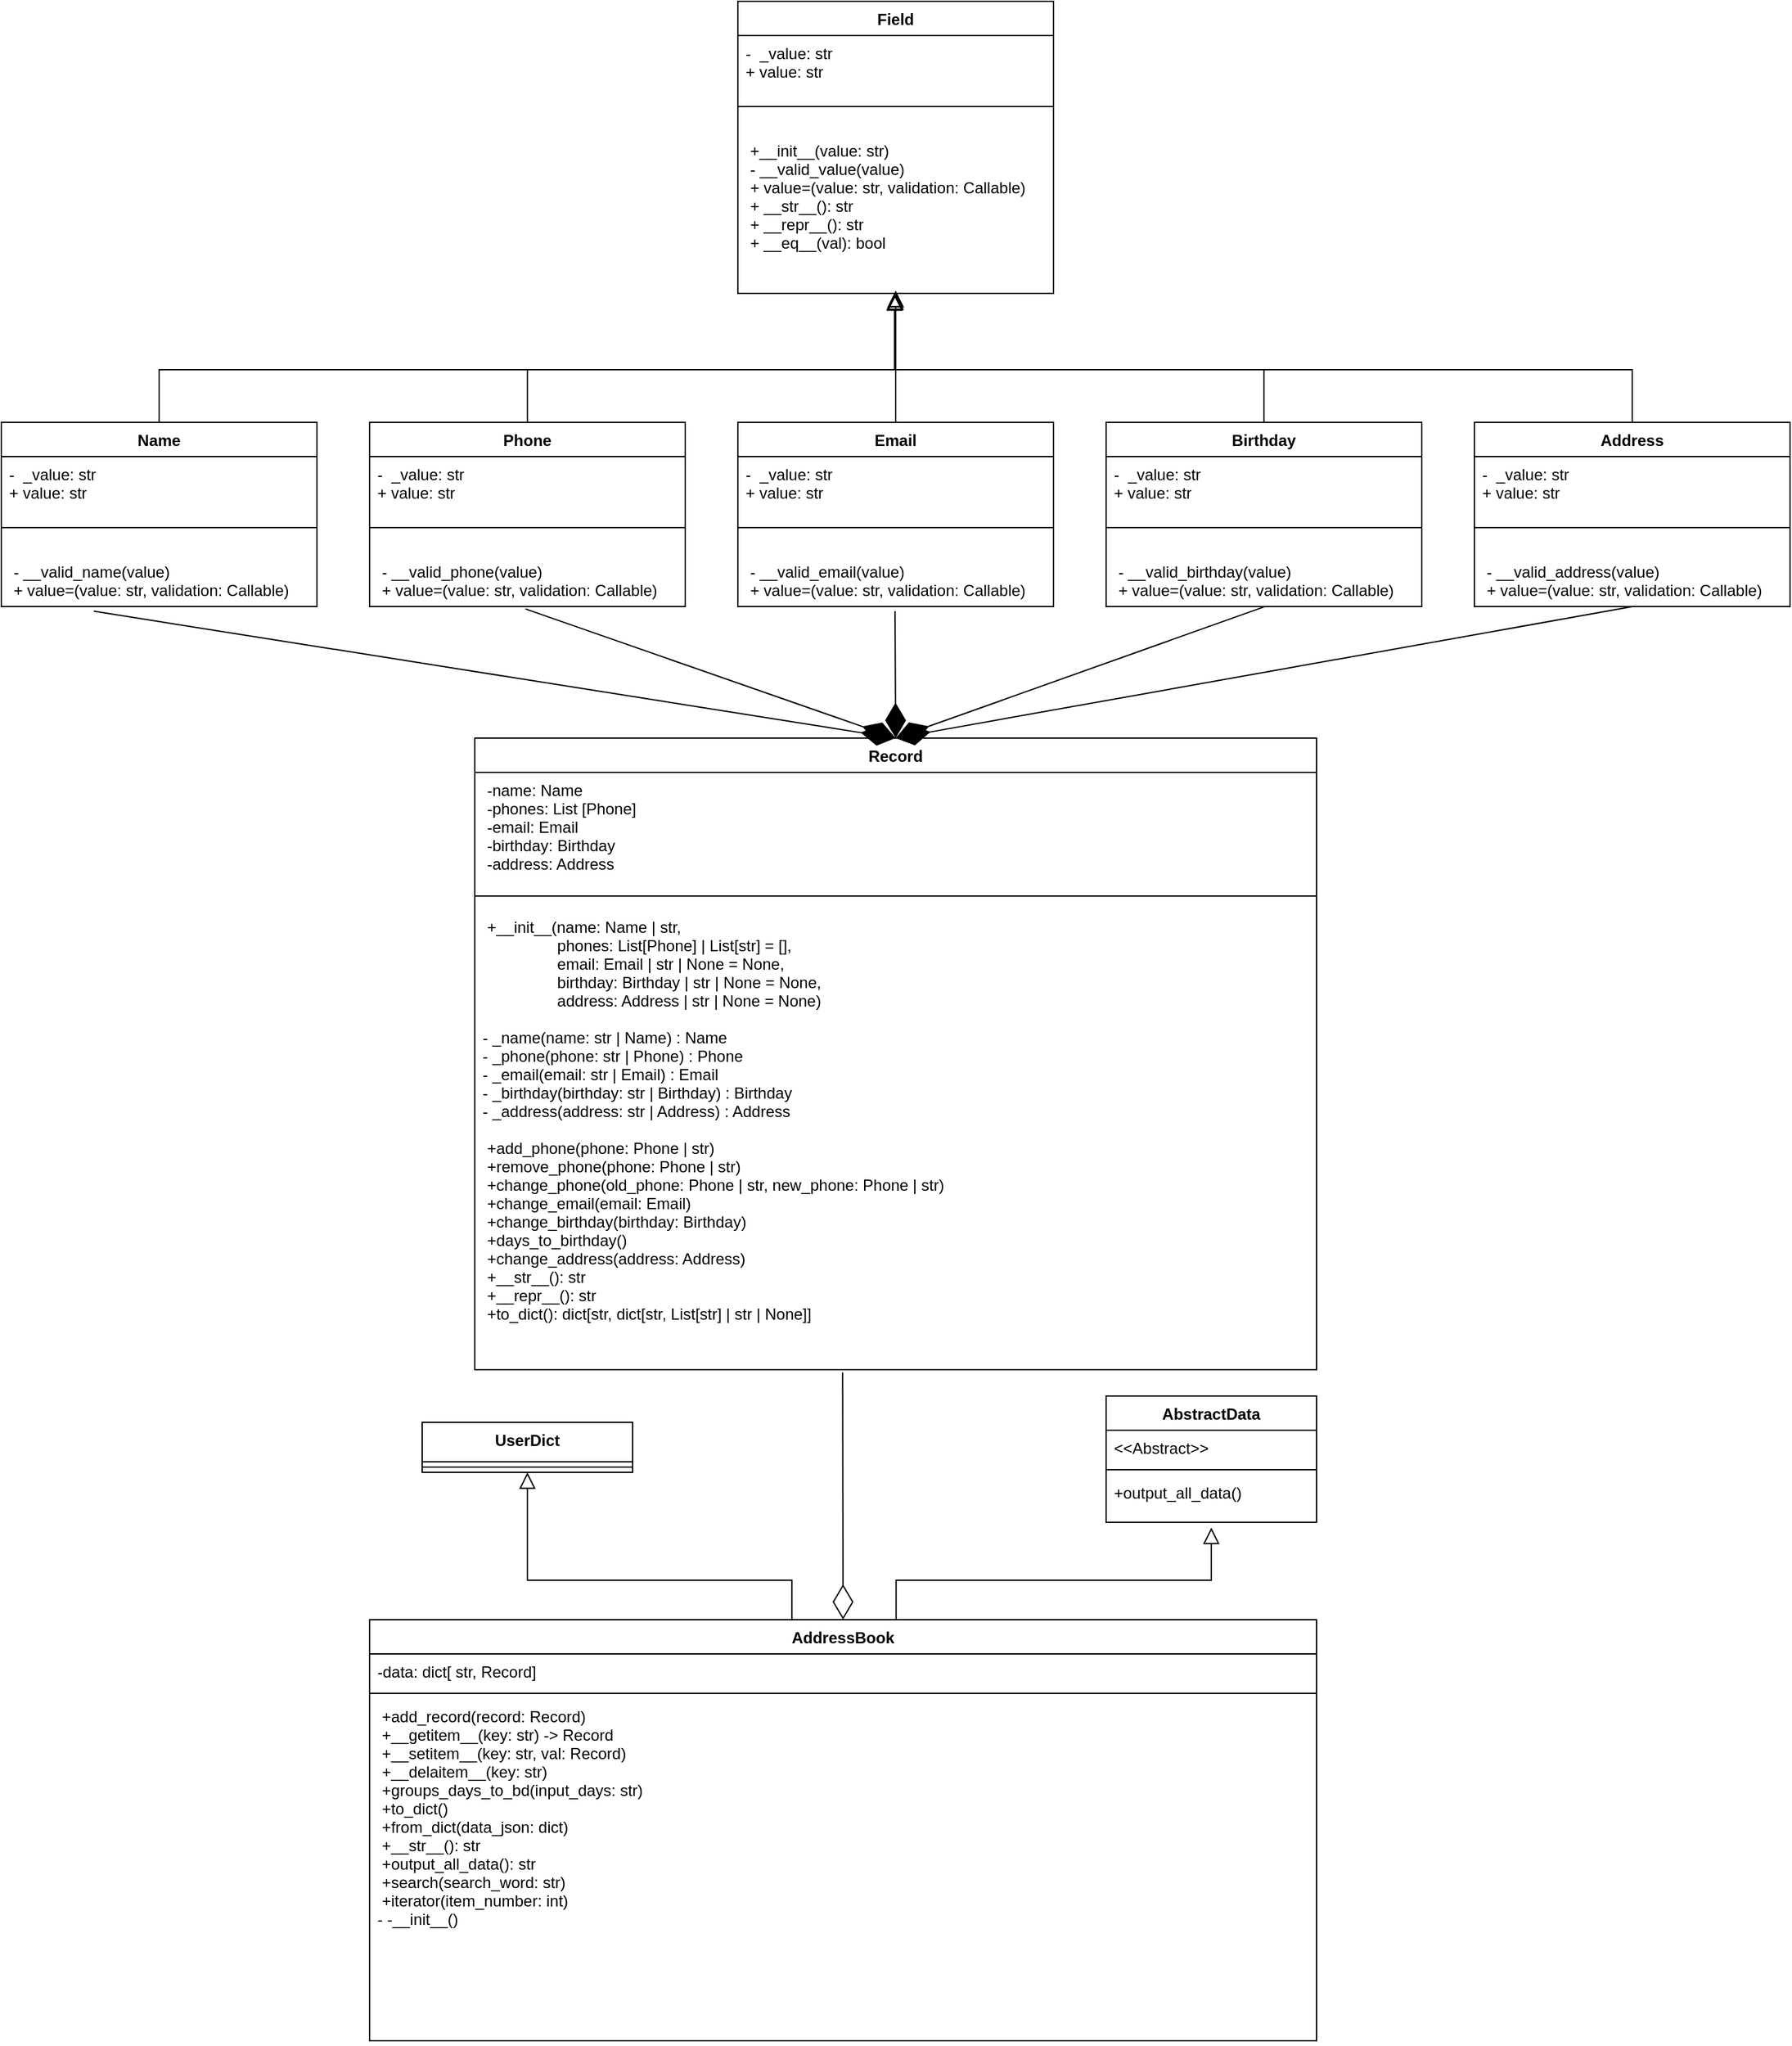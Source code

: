 <mxfile>
    <diagram id="lAe72jgyFoLgmHt6FKts" name="contacts_OOP">
        <mxGraphModel dx="5234" dy="1816" grid="1" gridSize="10" guides="1" tooltips="1" connect="1" arrows="1" fold="1" page="1" pageScale="1" pageWidth="850" pageHeight="1100" math="0" shadow="0">
            <root>
                <mxCell id="0"/>
                <mxCell id="1" parent="0"/>
                <mxCell id="5" value="Field" style="swimlane;fontStyle=1;align=center;verticalAlign=top;childLayout=stackLayout;horizontal=1;startSize=26;horizontalStack=0;resizeParent=1;resizeParentMax=0;resizeLast=0;collapsible=1;marginBottom=0;movable=1;resizable=1;rotatable=1;deletable=1;editable=1;connectable=1;" parent="1" vertex="1">
                    <mxGeometry x="320" y="40" width="240" height="222" as="geometry"/>
                </mxCell>
                <mxCell id="6" value="-  _value: str&#10;+ value: str  " style="text;strokeColor=none;fillColor=none;align=left;verticalAlign=top;spacingLeft=4;spacingRight=4;overflow=hidden;rotatable=0;points=[[0,0.5],[1,0.5]];portConstraint=eastwest;" parent="5" vertex="1">
                    <mxGeometry y="26" width="240" height="34" as="geometry"/>
                </mxCell>
                <mxCell id="7" value="" style="line;strokeWidth=1;fillColor=none;align=left;verticalAlign=middle;spacingTop=-1;spacingLeft=3;spacingRight=3;rotatable=0;labelPosition=right;points=[];portConstraint=eastwest;strokeColor=inherit;" parent="5" vertex="1">
                    <mxGeometry y="60" width="240" height="40" as="geometry"/>
                </mxCell>
                <mxCell id="8" value=" +__init__(value: str) &#10; - __valid_value(value) &#10; + value=(value: str, validation: Callable) &#10; + __str__(): str &#10; + __repr__(): str &#10; + __eq__(val): bool" style="text;strokeColor=none;fillColor=none;align=left;verticalAlign=top;spacingLeft=4;spacingRight=4;overflow=hidden;rotatable=0;points=[[0,0.5],[1,0.5]];portConstraint=eastwest;" parent="5" vertex="1">
                    <mxGeometry y="100" width="240" height="122" as="geometry"/>
                </mxCell>
                <mxCell id="20" value="Phone" style="swimlane;fontStyle=1;align=center;verticalAlign=top;childLayout=stackLayout;horizontal=1;startSize=26;horizontalStack=0;resizeParent=1;resizeParentMax=0;resizeLast=0;collapsible=1;marginBottom=0;movable=1;resizable=1;rotatable=1;deletable=1;editable=1;connectable=1;" parent="1" vertex="1">
                    <mxGeometry x="40" y="360" width="240" height="140" as="geometry"/>
                </mxCell>
                <mxCell id="21" value="-  _value: str&#10;+ value: str  " style="text;strokeColor=none;fillColor=none;align=left;verticalAlign=top;spacingLeft=4;spacingRight=4;overflow=hidden;rotatable=0;points=[[0,0.5],[1,0.5]];portConstraint=eastwest;" parent="20" vertex="1">
                    <mxGeometry y="26" width="240" height="34" as="geometry"/>
                </mxCell>
                <mxCell id="22" value="" style="line;strokeWidth=1;fillColor=none;align=left;verticalAlign=middle;spacingTop=-1;spacingLeft=3;spacingRight=3;rotatable=0;labelPosition=right;points=[];portConstraint=eastwest;strokeColor=inherit;" parent="20" vertex="1">
                    <mxGeometry y="60" width="240" height="40" as="geometry"/>
                </mxCell>
                <mxCell id="42" value=" - __valid_phone(value) &#10; + value=(value: str, validation: Callable) &#10; " style="text;strokeColor=none;fillColor=none;align=left;verticalAlign=top;spacingLeft=4;spacingRight=4;overflow=hidden;rotatable=0;points=[[0,0.5],[1,0.5]];portConstraint=eastwest;" parent="20" vertex="1">
                    <mxGeometry y="100" width="240" height="40" as="geometry"/>
                </mxCell>
                <mxCell id="24" value="" style="endArrow=block;endSize=10;endFill=0;shadow=0;strokeWidth=1;rounded=0;edgeStyle=elbowEdgeStyle;elbow=vertical;exitX=0.5;exitY=0;exitDx=0;exitDy=0;entryX=0.497;entryY=0.999;entryDx=0;entryDy=0;entryPerimeter=0;" parent="1" source="34" target="8" edge="1">
                    <mxGeometry width="160" relative="1" as="geometry">
                        <mxPoint x="340" y="382" as="sourcePoint"/>
                        <mxPoint x="370" y="290" as="targetPoint"/>
                        <Array as="points">
                            <mxPoint x="80" y="320"/>
                            <mxPoint x="370" y="325"/>
                        </Array>
                    </mxGeometry>
                </mxCell>
                <mxCell id="25" value="" style="endArrow=block;endSize=10;endFill=0;shadow=0;strokeWidth=1;rounded=0;edgeStyle=elbowEdgeStyle;elbow=vertical;exitX=0.5;exitY=0;exitDx=0;exitDy=0;" parent="1" source="38" edge="1">
                    <mxGeometry width="160" relative="1" as="geometry">
                        <mxPoint x="800" y="350" as="sourcePoint"/>
                        <mxPoint x="440" y="260" as="targetPoint"/>
                        <Array as="points">
                            <mxPoint x="720" y="320"/>
                            <mxPoint x="720" y="320"/>
                        </Array>
                    </mxGeometry>
                </mxCell>
                <mxCell id="26" value="Email" style="swimlane;fontStyle=1;align=center;verticalAlign=top;childLayout=stackLayout;horizontal=1;startSize=26;horizontalStack=0;resizeParent=1;resizeParentMax=0;resizeLast=0;collapsible=1;marginBottom=0;movable=1;resizable=1;rotatable=1;deletable=1;editable=1;connectable=1;" parent="1" vertex="1">
                    <mxGeometry x="320" y="360" width="240" height="140" as="geometry"/>
                </mxCell>
                <mxCell id="27" value="-  _value: str&#10;+ value: str  " style="text;strokeColor=none;fillColor=none;align=left;verticalAlign=top;spacingLeft=4;spacingRight=4;overflow=hidden;rotatable=0;points=[[0,0.5],[1,0.5]];portConstraint=eastwest;" parent="26" vertex="1">
                    <mxGeometry y="26" width="240" height="34" as="geometry"/>
                </mxCell>
                <mxCell id="28" value="" style="line;strokeWidth=1;fillColor=none;align=left;verticalAlign=middle;spacingTop=-1;spacingLeft=3;spacingRight=3;rotatable=0;labelPosition=right;points=[];portConstraint=eastwest;strokeColor=inherit;" parent="26" vertex="1">
                    <mxGeometry y="60" width="240" height="40" as="geometry"/>
                </mxCell>
                <mxCell id="43" value=" - __valid_email(value) &#10; + value=(value: str, validation: Callable) &#10; " style="text;strokeColor=none;fillColor=none;align=left;verticalAlign=top;spacingLeft=4;spacingRight=4;overflow=hidden;rotatable=0;points=[[0,0.5],[1,0.5]];portConstraint=eastwest;" parent="26" vertex="1">
                    <mxGeometry y="100" width="240" height="40" as="geometry"/>
                </mxCell>
                <mxCell id="30" value="Birthday" style="swimlane;fontStyle=1;align=center;verticalAlign=top;childLayout=stackLayout;horizontal=1;startSize=26;horizontalStack=0;resizeParent=1;resizeParentMax=0;resizeLast=0;collapsible=1;marginBottom=0;movable=1;resizable=1;rotatable=1;deletable=1;editable=1;connectable=1;" parent="1" vertex="1">
                    <mxGeometry x="600" y="360" width="240" height="140" as="geometry"/>
                </mxCell>
                <mxCell id="31" value="-  _value: str&#10;+ value: str  " style="text;strokeColor=none;fillColor=none;align=left;verticalAlign=top;spacingLeft=4;spacingRight=4;overflow=hidden;rotatable=0;points=[[0,0.5],[1,0.5]];portConstraint=eastwest;" parent="30" vertex="1">
                    <mxGeometry y="26" width="240" height="34" as="geometry"/>
                </mxCell>
                <mxCell id="32" value="" style="line;strokeWidth=1;fillColor=none;align=left;verticalAlign=middle;spacingTop=-1;spacingLeft=3;spacingRight=3;rotatable=0;labelPosition=right;points=[];portConstraint=eastwest;strokeColor=inherit;" parent="30" vertex="1">
                    <mxGeometry y="60" width="240" height="40" as="geometry"/>
                </mxCell>
                <mxCell id="44" value=" - __valid_birthday(value) &#10; + value=(value: str, validation: Callable) &#10; " style="text;strokeColor=none;fillColor=none;align=left;verticalAlign=top;spacingLeft=4;spacingRight=4;overflow=hidden;rotatable=0;points=[[0,0.5],[1,0.5]];portConstraint=eastwest;" parent="30" vertex="1">
                    <mxGeometry y="100" width="240" height="40" as="geometry"/>
                </mxCell>
                <mxCell id="34" value="Name" style="swimlane;fontStyle=1;align=center;verticalAlign=top;childLayout=stackLayout;horizontal=1;startSize=26;horizontalStack=0;resizeParent=1;resizeParentMax=0;resizeLast=0;collapsible=1;marginBottom=0;movable=1;resizable=1;rotatable=1;deletable=1;editable=1;connectable=1;" parent="1" vertex="1">
                    <mxGeometry x="-240" y="360" width="240" height="140" as="geometry">
                        <mxRectangle x="-240" y="360" width="70" height="30" as="alternateBounds"/>
                    </mxGeometry>
                </mxCell>
                <mxCell id="35" value="-  _value: str&#10;+ value: str  " style="text;strokeColor=none;fillColor=none;align=left;verticalAlign=top;spacingLeft=4;spacingRight=4;overflow=hidden;rotatable=0;points=[[0,0.5],[1,0.5]];portConstraint=eastwest;" parent="34" vertex="1">
                    <mxGeometry y="26" width="240" height="34" as="geometry"/>
                </mxCell>
                <mxCell id="36" value="" style="line;strokeWidth=1;fillColor=none;align=left;verticalAlign=middle;spacingTop=-1;spacingLeft=3;spacingRight=3;rotatable=0;labelPosition=right;points=[];portConstraint=eastwest;strokeColor=inherit;" parent="34" vertex="1">
                    <mxGeometry y="60" width="240" height="40" as="geometry"/>
                </mxCell>
                <mxCell id="37" value=" - __valid_name(value) &#10; + value=(value: str, validation: Callable) &#10; " style="text;strokeColor=none;fillColor=none;align=left;verticalAlign=top;spacingLeft=4;spacingRight=4;overflow=hidden;rotatable=0;points=[[0,0.5],[1,0.5]];portConstraint=eastwest;" parent="34" vertex="1">
                    <mxGeometry y="100" width="240" height="40" as="geometry"/>
                </mxCell>
                <mxCell id="38" value="Address" style="swimlane;fontStyle=1;align=center;verticalAlign=top;childLayout=stackLayout;horizontal=1;startSize=26;horizontalStack=0;resizeParent=1;resizeParentMax=0;resizeLast=0;collapsible=1;marginBottom=0;movable=1;resizable=1;rotatable=1;deletable=1;editable=1;connectable=1;" parent="1" vertex="1">
                    <mxGeometry x="880" y="360" width="240" height="140" as="geometry"/>
                </mxCell>
                <mxCell id="39" value="-  _value: str&#10;+ value: str  " style="text;strokeColor=none;fillColor=none;align=left;verticalAlign=top;spacingLeft=4;spacingRight=4;overflow=hidden;rotatable=0;points=[[0,0.5],[1,0.5]];portConstraint=eastwest;" parent="38" vertex="1">
                    <mxGeometry y="26" width="240" height="34" as="geometry"/>
                </mxCell>
                <mxCell id="40" value="" style="line;strokeWidth=1;fillColor=none;align=left;verticalAlign=middle;spacingTop=-1;spacingLeft=3;spacingRight=3;rotatable=0;labelPosition=right;points=[];portConstraint=eastwest;strokeColor=inherit;" parent="38" vertex="1">
                    <mxGeometry y="60" width="240" height="40" as="geometry"/>
                </mxCell>
                <mxCell id="45" value=" - __valid_address(value) &#10; + value=(value: str, validation: Callable) &#10; " style="text;strokeColor=none;fillColor=none;align=left;verticalAlign=top;spacingLeft=4;spacingRight=4;overflow=hidden;rotatable=0;points=[[0,0.5],[1,0.5]];portConstraint=eastwest;" parent="38" vertex="1">
                    <mxGeometry y="100" width="240" height="40" as="geometry"/>
                </mxCell>
                <mxCell id="46" value="" style="endArrow=block;endSize=10;endFill=0;shadow=0;strokeWidth=1;rounded=0;edgeStyle=elbowEdgeStyle;elbow=vertical;exitX=0.5;exitY=0;exitDx=0;exitDy=0;" parent="1" source="20" edge="1">
                    <mxGeometry width="160" relative="1" as="geometry">
                        <mxPoint x="-110" y="370" as="sourcePoint"/>
                        <mxPoint x="440" y="260" as="targetPoint"/>
                        <Array as="points">
                            <mxPoint x="370" y="320"/>
                            <mxPoint x="420" y="320"/>
                            <mxPoint x="270" y="320"/>
                        </Array>
                    </mxGeometry>
                </mxCell>
                <mxCell id="47" value="" style="endArrow=block;endSize=10;endFill=0;shadow=0;strokeWidth=1;rounded=0;edgeStyle=elbowEdgeStyle;elbow=vertical;exitX=0.5;exitY=0;exitDx=0;exitDy=0;" parent="1" source="26" target="8" edge="1">
                    <mxGeometry width="160" relative="1" as="geometry">
                        <mxPoint x="440" y="350" as="sourcePoint"/>
                        <mxPoint x="440" y="270" as="targetPoint"/>
                        <Array as="points">
                            <mxPoint x="440" y="290"/>
                            <mxPoint x="450" y="280"/>
                            <mxPoint x="440" y="290"/>
                            <mxPoint x="450" y="310"/>
                            <mxPoint x="380" y="330"/>
                            <mxPoint x="430" y="330"/>
                            <mxPoint x="280" y="330"/>
                        </Array>
                    </mxGeometry>
                </mxCell>
                <mxCell id="48" value="" style="endArrow=block;endSize=10;endFill=0;shadow=0;strokeWidth=1;rounded=0;edgeStyle=elbowEdgeStyle;elbow=vertical;entryX=0.497;entryY=1.005;entryDx=0;entryDy=0;entryPerimeter=0;exitX=0.5;exitY=0;exitDx=0;exitDy=0;" parent="1" source="30" target="8" edge="1">
                    <mxGeometry width="160" relative="1" as="geometry">
                        <mxPoint x="1010" y="370" as="sourcePoint"/>
                        <mxPoint x="529.2" y="273.464" as="targetPoint"/>
                        <Array as="points">
                            <mxPoint x="600" y="320"/>
                            <mxPoint x="730" y="330"/>
                        </Array>
                    </mxGeometry>
                </mxCell>
                <mxCell id="54" value="Record" style="swimlane;fontStyle=1;align=center;verticalAlign=top;childLayout=stackLayout;horizontal=1;startSize=26;horizontalStack=0;resizeParent=1;resizeParentMax=0;resizeLast=0;collapsible=1;marginBottom=0;" parent="1" vertex="1">
                    <mxGeometry x="120" y="600" width="640" height="480" as="geometry"/>
                </mxCell>
                <mxCell id="55" value=" -name: Name &#10; -phones: List [Phone] &#10; -email: Email &#10; -birthday: Birthday &#10; -address: Address " style="text;strokeColor=none;fillColor=none;align=left;verticalAlign=top;spacingLeft=4;spacingRight=4;overflow=hidden;rotatable=0;points=[[0,0.5],[1,0.5]];portConstraint=eastwest;" parent="54" vertex="1">
                    <mxGeometry y="26" width="640" height="84" as="geometry"/>
                </mxCell>
                <mxCell id="56" value="" style="line;strokeWidth=1;fillColor=none;align=left;verticalAlign=middle;spacingTop=-1;spacingLeft=3;spacingRight=3;rotatable=0;labelPosition=right;points=[];portConstraint=eastwest;strokeColor=inherit;" parent="54" vertex="1">
                    <mxGeometry y="110" width="640" height="20" as="geometry"/>
                </mxCell>
                <mxCell id="57" value=" +__init__(name: Name | str, &#10;                 phones: List[Phone] | List[str] = [], &#10;                 email: Email | str | None = None, &#10;                 birthday: Birthday | str | None = None, &#10;                 address: Address | str | None = None) &#10;&#10;- _name(name: str | Name) : Name &#10;- _phone(phone: str | Phone) : Phone &#10;- _email(email: str | Email) : Email &#10;- _birthday(birthday: str | Birthday) : Birthday &#10;- _address(address: str | Address) : Address &#10;&#10; +add_phone(phone: Phone | str) &#10; +remove_phone(phone: Phone | str) &#10; +change_phone(old_phone: Phone | str, new_phone: Phone | str) &#10; +change_email(email: Email) &#10; +change_birthday(birthday: Birthday) &#10; +days_to_birthday() &#10; +change_address(address: Address) &#10; +__str__(): str &#10; +__repr__(): str &#10; +to_dict(): dict[str, dict[str, List[str] | str | None]] &#10;" style="text;strokeColor=none;fillColor=none;align=left;verticalAlign=top;spacingLeft=4;spacingRight=4;overflow=hidden;rotatable=0;points=[[0,0.5],[1,0.5]];portConstraint=eastwest;" parent="54" vertex="1">
                    <mxGeometry y="130" width="640" height="350" as="geometry"/>
                </mxCell>
                <mxCell id="69" value="" style="endArrow=diamondThin;endFill=1;endSize=24;html=1;entryX=0.5;entryY=0;entryDx=0;entryDy=0;exitX=0.494;exitY=1.046;exitDx=0;exitDy=0;exitPerimeter=0;" parent="1" source="42" target="54" edge="1">
                    <mxGeometry width="160" relative="1" as="geometry">
                        <mxPoint x="260" y="530" as="sourcePoint"/>
                        <mxPoint x="420" y="530" as="targetPoint"/>
                    </mxGeometry>
                </mxCell>
                <mxCell id="70" value="" style="endArrow=diamondThin;endFill=1;endSize=24;html=1;exitX=0.293;exitY=1.088;exitDx=0;exitDy=0;exitPerimeter=0;" parent="1" source="37" edge="1">
                    <mxGeometry width="160" relative="1" as="geometry">
                        <mxPoint x="168.56" y="511.84" as="sourcePoint"/>
                        <mxPoint x="440" y="600" as="targetPoint"/>
                    </mxGeometry>
                </mxCell>
                <mxCell id="71" value="" style="endArrow=diamondThin;endFill=1;endSize=24;html=1;exitX=0.498;exitY=1.088;exitDx=0;exitDy=0;exitPerimeter=0;entryX=0.5;entryY=0;entryDx=0;entryDy=0;" parent="1" source="43" target="54" edge="1">
                    <mxGeometry width="160" relative="1" as="geometry">
                        <mxPoint x="168.56" y="511.84" as="sourcePoint"/>
                        <mxPoint x="430" y="600" as="targetPoint"/>
                    </mxGeometry>
                </mxCell>
                <mxCell id="72" value="" style="endArrow=diamondThin;endFill=1;endSize=24;html=1;entryX=0.5;entryY=0;entryDx=0;entryDy=0;exitX=0.501;exitY=1.004;exitDx=0;exitDy=0;exitPerimeter=0;" parent="1" source="44" target="54" edge="1">
                    <mxGeometry width="160" relative="1" as="geometry">
                        <mxPoint x="178.56" y="521.84" as="sourcePoint"/>
                        <mxPoint x="460" y="620" as="targetPoint"/>
                    </mxGeometry>
                </mxCell>
                <mxCell id="73" value="" style="endArrow=diamondThin;endFill=1;endSize=24;html=1;exitX=0.498;exitY=1.004;exitDx=0;exitDy=0;exitPerimeter=0;" parent="1" source="45" edge="1">
                    <mxGeometry width="160" relative="1" as="geometry">
                        <mxPoint x="188.56" y="531.84" as="sourcePoint"/>
                        <mxPoint x="440" y="600" as="targetPoint"/>
                    </mxGeometry>
                </mxCell>
                <mxCell id="74" value="AddressBook" style="swimlane;fontStyle=1;align=center;verticalAlign=top;childLayout=stackLayout;horizontal=1;startSize=26;horizontalStack=0;resizeParent=1;resizeParentMax=0;resizeLast=0;collapsible=1;marginBottom=0;" parent="1" vertex="1">
                    <mxGeometry x="40" y="1270" width="720" height="320" as="geometry"/>
                </mxCell>
                <mxCell id="75" value=" -data: dict[ str, Record]" style="text;strokeColor=none;fillColor=none;align=left;verticalAlign=top;spacingLeft=4;spacingRight=4;overflow=hidden;rotatable=0;points=[[0,0.5],[1,0.5]];portConstraint=eastwest;" parent="74" vertex="1">
                    <mxGeometry y="26" width="720" height="26" as="geometry"/>
                </mxCell>
                <mxCell id="76" value="" style="line;strokeWidth=1;fillColor=none;align=left;verticalAlign=middle;spacingTop=-1;spacingLeft=3;spacingRight=3;rotatable=0;labelPosition=right;points=[];portConstraint=eastwest;strokeColor=inherit;" parent="74" vertex="1">
                    <mxGeometry y="52" width="720" height="8" as="geometry"/>
                </mxCell>
                <mxCell id="77" value=" +add_record(record: Record) &#10; +__getitem__(key: str) -&gt; Record &#10; +__setitem__(key: str, val: Record) &#10; +__delaitem__(key: str) &#10; +groups_days_to_bd(input_days: str) &#10; +to_dict() &#10; +from_dict(data_json: dict) &#10; +__str__(): str &#10; +output_all_data(): str &#10; +search(search_word: str) &#10; +iterator(item_number: int) &#10;- -__init__() " style="text;strokeColor=none;fillColor=none;align=left;verticalAlign=top;spacingLeft=4;spacingRight=4;overflow=hidden;rotatable=0;points=[[0,0.5],[1,0.5]];portConstraint=eastwest;" parent="74" vertex="1">
                    <mxGeometry y="60" width="720" height="260" as="geometry"/>
                </mxCell>
                <mxCell id="82" value="UserDict" style="swimlane;fontStyle=1;align=center;verticalAlign=top;childLayout=stackLayout;horizontal=1;startSize=30;horizontalStack=0;resizeParent=1;resizeParentMax=0;resizeLast=0;collapsible=1;marginBottom=0;" parent="1" vertex="1">
                    <mxGeometry x="80" y="1120" width="160" height="38" as="geometry"/>
                </mxCell>
                <mxCell id="84" value="" style="line;strokeWidth=1;fillColor=none;align=left;verticalAlign=middle;spacingTop=-1;spacingLeft=3;spacingRight=3;rotatable=0;labelPosition=right;points=[];portConstraint=eastwest;strokeColor=inherit;" parent="82" vertex="1">
                    <mxGeometry y="30" width="160" height="8" as="geometry"/>
                </mxCell>
                <mxCell id="86" value="AbstractData" style="swimlane;fontStyle=1;align=center;verticalAlign=top;childLayout=stackLayout;horizontal=1;startSize=26;horizontalStack=0;resizeParent=1;resizeParentMax=0;resizeLast=0;collapsible=1;marginBottom=0;" parent="1" vertex="1">
                    <mxGeometry x="600" y="1100" width="160" height="96" as="geometry"/>
                </mxCell>
                <mxCell id="87" value="&lt;&lt;Abstract&gt;&gt; " style="text;strokeColor=none;fillColor=none;align=left;verticalAlign=top;spacingLeft=4;spacingRight=4;overflow=hidden;rotatable=0;points=[[0,0.5],[1,0.5]];portConstraint=eastwest;" parent="86" vertex="1">
                    <mxGeometry y="26" width="160" height="26" as="geometry"/>
                </mxCell>
                <mxCell id="88" value="" style="line;strokeWidth=1;fillColor=none;align=left;verticalAlign=middle;spacingTop=-1;spacingLeft=3;spacingRight=3;rotatable=0;labelPosition=right;points=[];portConstraint=eastwest;strokeColor=inherit;" parent="86" vertex="1">
                    <mxGeometry y="52" width="160" height="8" as="geometry"/>
                </mxCell>
                <mxCell id="89" value="+output_all_data()" style="text;strokeColor=none;fillColor=none;align=left;verticalAlign=top;spacingLeft=4;spacingRight=4;overflow=hidden;rotatable=0;points=[[0,0.5],[1,0.5]];portConstraint=eastwest;" parent="86" vertex="1">
                    <mxGeometry y="60" width="160" height="36" as="geometry"/>
                </mxCell>
                <mxCell id="91" value="" style="endArrow=block;endSize=10;endFill=0;shadow=0;strokeWidth=1;rounded=0;edgeStyle=elbowEdgeStyle;elbow=vertical;entryX=0.497;entryY=1.005;entryDx=0;entryDy=0;entryPerimeter=0;exitX=0.446;exitY=0.002;exitDx=0;exitDy=0;exitPerimeter=0;" edge="1" parent="1" source="74">
                    <mxGeometry width="160" relative="1" as="geometry">
                        <mxPoint x="440.72" y="1255.39" as="sourcePoint"/>
                        <mxPoint x="160" y="1158" as="targetPoint"/>
                        <Array as="points">
                            <mxPoint x="260" y="1240"/>
                            <mxPoint x="370" y="1210"/>
                            <mxPoint x="370" y="1200"/>
                            <mxPoint x="330" y="1200"/>
                            <mxPoint x="280" y="1200"/>
                            <mxPoint x="450.72" y="1225.39"/>
                        </Array>
                    </mxGeometry>
                </mxCell>
                <mxCell id="92" value="" style="endArrow=block;endSize=10;endFill=0;shadow=0;strokeWidth=1;rounded=0;edgeStyle=elbowEdgeStyle;elbow=vertical;exitX=0.556;exitY=0;exitDx=0;exitDy=0;exitPerimeter=0;entryX=0.5;entryY=1.111;entryDx=0;entryDy=0;entryPerimeter=0;" edge="1" parent="1" source="74" target="89">
                    <mxGeometry width="160" relative="1" as="geometry">
                        <mxPoint x="510" y="1202" as="sourcePoint"/>
                        <mxPoint x="680" y="1210" as="targetPoint"/>
                        <Array as="points">
                            <mxPoint x="680" y="1240"/>
                            <mxPoint x="530" y="1210"/>
                            <mxPoint x="560" y="1200"/>
                            <mxPoint x="370" y="1220"/>
                            <mxPoint x="480" y="1220"/>
                            <mxPoint x="460" y="1200"/>
                            <mxPoint x="490" y="1220"/>
                            <mxPoint x="320" y="1180"/>
                            <mxPoint x="400" y="1177"/>
                            <mxPoint x="560.72" y="1187.39"/>
                        </Array>
                    </mxGeometry>
                </mxCell>
                <mxCell id="93" value="" style="endArrow=diamondThin;endFill=0;endSize=24;html=1;exitX=0.437;exitY=1.006;exitDx=0;exitDy=0;exitPerimeter=0;entryX=0.5;entryY=0;entryDx=0;entryDy=0;" edge="1" parent="1" source="57" target="74">
                    <mxGeometry width="160" relative="1" as="geometry">
                        <mxPoint x="300" y="1138.66" as="sourcePoint"/>
                        <mxPoint x="400" y="1200" as="targetPoint"/>
                    </mxGeometry>
                </mxCell>
            </root>
        </mxGraphModel>
    </diagram>
    <diagram id="9TZqvl6xfoW0r4OJB3RO" name="note_oop">
        <mxGraphModel dx="913" dy="378" grid="1" gridSize="10" guides="1" tooltips="1" connect="1" arrows="1" fold="1" page="1" pageScale="1" pageWidth="850" pageHeight="1100" math="0" shadow="0">
            <root>
                <mxCell id="0"/>
                <mxCell id="1" parent="0"/>
                <mxCell id="vHY817iPW8gDvt_-Zdel-1" value="FieldNotes" style="swimlane;fontStyle=1;align=center;verticalAlign=top;childLayout=stackLayout;horizontal=1;startSize=26;horizontalStack=0;resizeParent=1;resizeParentMax=0;resizeLast=0;collapsible=1;marginBottom=0;movable=1;resizable=1;rotatable=1;deletable=1;editable=1;connectable=1;" vertex="1" parent="1">
                    <mxGeometry x="320" y="40" width="240" height="200" as="geometry"/>
                </mxCell>
                <mxCell id="vHY817iPW8gDvt_-Zdel-2" value="-  _value: str&#10;+ value: str  " style="text;strokeColor=none;fillColor=none;align=left;verticalAlign=top;spacingLeft=4;spacingRight=4;overflow=hidden;rotatable=0;points=[[0,0.5],[1,0.5]];portConstraint=eastwest;" vertex="1" parent="vHY817iPW8gDvt_-Zdel-1">
                    <mxGeometry y="26" width="240" height="34" as="geometry"/>
                </mxCell>
                <mxCell id="vHY817iPW8gDvt_-Zdel-3" value="" style="line;strokeWidth=1;fillColor=none;align=left;verticalAlign=middle;spacingTop=-1;spacingLeft=3;spacingRight=3;rotatable=0;labelPosition=right;points=[];portConstraint=eastwest;strokeColor=inherit;" vertex="1" parent="vHY817iPW8gDvt_-Zdel-1">
                    <mxGeometry y="60" width="240" height="40" as="geometry"/>
                </mxCell>
                <mxCell id="M7cr3HuGjlffEXAj8k-w-1" value=" +__init__(value: str) &#10; - __valid_value(value) &#10; + value=(value: str, validation: Callable) &#10; + __str__(): str &#10; + __repr__(): str &#10; + __eq__(val): bool" style="text;strokeColor=none;fillColor=none;align=left;verticalAlign=top;spacingLeft=4;spacingRight=4;overflow=hidden;rotatable=0;points=[[0,0.5],[1,0.5]];portConstraint=eastwest;" vertex="1" parent="vHY817iPW8gDvt_-Zdel-1">
                    <mxGeometry y="100" width="240" height="100" as="geometry"/>
                </mxCell>
                <mxCell id="vHY817iPW8gDvt_-Zdel-5" value="NoteTag" style="swimlane;fontStyle=1;align=center;verticalAlign=top;childLayout=stackLayout;horizontal=1;startSize=26;horizontalStack=0;resizeParent=1;resizeParentMax=0;resizeLast=0;collapsible=1;marginBottom=0;movable=1;resizable=1;rotatable=1;deletable=1;editable=1;connectable=1;" vertex="1" parent="1">
                    <mxGeometry x="140" y="360" width="260" height="160" as="geometry"/>
                </mxCell>
                <mxCell id="vHY817iPW8gDvt_-Zdel-6" value="-  _value: str&#10;+ value: str  " style="text;strokeColor=none;fillColor=none;align=left;verticalAlign=top;spacingLeft=4;spacingRight=4;overflow=hidden;rotatable=0;points=[[0,0.5],[1,0.5]];portConstraint=eastwest;" vertex="1" parent="vHY817iPW8gDvt_-Zdel-5">
                    <mxGeometry y="26" width="260" height="34" as="geometry"/>
                </mxCell>
                <mxCell id="vHY817iPW8gDvt_-Zdel-7" value="" style="line;strokeWidth=1;fillColor=none;align=left;verticalAlign=middle;spacingTop=-1;spacingLeft=3;spacingRight=3;rotatable=0;labelPosition=right;points=[];portConstraint=eastwest;strokeColor=inherit;" vertex="1" parent="vHY817iPW8gDvt_-Zdel-5">
                    <mxGeometry y="60" width="260" height="40" as="geometry"/>
                </mxCell>
                <mxCell id="vHY817iPW8gDvt_-Zdel-8" value=" + value: str &#10;- __note_tag_validation(note_tag: str): None &#10;+ value(note_tag: str): None " style="text;strokeColor=none;fillColor=none;align=left;verticalAlign=top;spacingLeft=4;spacingRight=4;overflow=hidden;rotatable=0;points=[[0,0.5],[1,0.5]];portConstraint=eastwest;" vertex="1" parent="vHY817iPW8gDvt_-Zdel-5">
                    <mxGeometry y="100" width="260" height="60" as="geometry"/>
                </mxCell>
                <mxCell id="vHY817iPW8gDvt_-Zdel-15" value="NoteBody" style="swimlane;fontStyle=1;align=center;verticalAlign=top;childLayout=stackLayout;horizontal=1;startSize=26;horizontalStack=0;resizeParent=1;resizeParentMax=0;resizeLast=0;collapsible=1;marginBottom=0;movable=1;resizable=1;rotatable=1;deletable=1;editable=1;connectable=1;" vertex="1" parent="1">
                    <mxGeometry x="480" y="360" width="280" height="160" as="geometry"/>
                </mxCell>
                <mxCell id="vHY817iPW8gDvt_-Zdel-16" value="-  _value: str&#10;+ value: str  " style="text;strokeColor=none;fillColor=none;align=left;verticalAlign=top;spacingLeft=4;spacingRight=4;overflow=hidden;rotatable=0;points=[[0,0.5],[1,0.5]];portConstraint=eastwest;" vertex="1" parent="vHY817iPW8gDvt_-Zdel-15">
                    <mxGeometry y="26" width="280" height="34" as="geometry"/>
                </mxCell>
                <mxCell id="vHY817iPW8gDvt_-Zdel-17" value="" style="line;strokeWidth=1;fillColor=none;align=left;verticalAlign=middle;spacingTop=-1;spacingLeft=3;spacingRight=3;rotatable=0;labelPosition=right;points=[];portConstraint=eastwest;strokeColor=inherit;" vertex="1" parent="vHY817iPW8gDvt_-Zdel-15">
                    <mxGeometry y="60" width="280" height="40" as="geometry"/>
                </mxCell>
                <mxCell id="vHY817iPW8gDvt_-Zdel-18" value=" + value: str &#10;-__note_body_validation(note_body: str): None &#10;+value(note_body: str): None " style="text;strokeColor=none;fillColor=none;align=left;verticalAlign=top;spacingLeft=4;spacingRight=4;overflow=hidden;rotatable=0;points=[[0,0.5],[1,0.5]];portConstraint=eastwest;" vertex="1" parent="vHY817iPW8gDvt_-Zdel-15">
                    <mxGeometry y="100" width="280" height="60" as="geometry"/>
                </mxCell>
                <mxCell id="vHY817iPW8gDvt_-Zdel-27" value="" style="endArrow=block;endSize=10;endFill=0;shadow=0;strokeWidth=1;rounded=0;edgeStyle=elbowEdgeStyle;elbow=vertical;exitX=0.5;exitY=0;exitDx=0;exitDy=0;" edge="1" parent="1" source="vHY817iPW8gDvt_-Zdel-5">
                    <mxGeometry width="160" relative="1" as="geometry">
                        <mxPoint x="-110" y="370" as="sourcePoint"/>
                        <mxPoint x="440" y="240" as="targetPoint"/>
                        <Array as="points">
                            <mxPoint x="370" y="320"/>
                            <mxPoint x="420" y="320"/>
                            <mxPoint x="270" y="320"/>
                        </Array>
                    </mxGeometry>
                </mxCell>
                <mxCell id="vHY817iPW8gDvt_-Zdel-29" value="" style="endArrow=block;endSize=10;endFill=0;shadow=0;strokeWidth=1;rounded=0;edgeStyle=elbowEdgeStyle;elbow=vertical;entryX=0.497;entryY=1.005;entryDx=0;entryDy=0;entryPerimeter=0;exitX=0.5;exitY=0;exitDx=0;exitDy=0;" edge="1" parent="1" source="vHY817iPW8gDvt_-Zdel-15">
                    <mxGeometry width="160" relative="1" as="geometry">
                        <mxPoint x="1010" y="370" as="sourcePoint"/>
                        <mxPoint x="439.28" y="240.5" as="targetPoint"/>
                        <Array as="points">
                            <mxPoint x="600" y="320"/>
                            <mxPoint x="730" y="330"/>
                        </Array>
                    </mxGeometry>
                </mxCell>
                <mxCell id="vHY817iPW8gDvt_-Zdel-30" value="RecordNote" style="swimlane;fontStyle=1;align=center;verticalAlign=top;childLayout=stackLayout;horizontal=1;startSize=26;horizontalStack=0;resizeParent=1;resizeParentMax=0;resizeLast=0;collapsible=1;marginBottom=0;" vertex="1" parent="1">
                    <mxGeometry x="160" y="600" width="520" height="280" as="geometry"/>
                </mxCell>
                <mxCell id="vHY817iPW8gDvt_-Zdel-31" value=" - note_id: str &#10; + note_tags: list[NoteTag] &#10; + note_body: NoteBody " style="text;strokeColor=none;fillColor=none;align=left;verticalAlign=top;spacingLeft=4;spacingRight=4;overflow=hidden;rotatable=0;points=[[0,0.5],[1,0.5]];portConstraint=eastwest;" vertex="1" parent="vHY817iPW8gDvt_-Zdel-30">
                    <mxGeometry y="26" width="520" height="54" as="geometry"/>
                </mxCell>
                <mxCell id="vHY817iPW8gDvt_-Zdel-32" value="" style="line;strokeWidth=1;fillColor=none;align=left;verticalAlign=middle;spacingTop=-1;spacingLeft=3;spacingRight=3;rotatable=0;labelPosition=right;points=[];portConstraint=eastwest;strokeColor=inherit;" vertex="1" parent="vHY817iPW8gDvt_-Zdel-30">
                    <mxGeometry y="80" width="520" height="20" as="geometry"/>
                </mxCell>
                <mxCell id="vHY817iPW8gDvt_-Zdel-33" value=" + __init__(note_body: NoteBody | str, &#10;                 note_tags: list [NoteTag] | list[str] = [], &#10;                 note_id: None = None) -&gt; None &#10;&#10; - _tag(tag: str | NoteTag): NoteTag &#10; - _body(body: str | NoteBody): NoteBody &#10;&#10; + add_note_tag(note_tag: NoteTag | str): None &#10; + remove_note_tag(note_tag: NoteTag | str): None &#10; + __str__(): str &#10; + to_dict(): dict[int, dict[list[str], str]] &#10; + unic_id(id): int &#10;" style="text;strokeColor=none;fillColor=none;align=left;verticalAlign=top;spacingLeft=4;spacingRight=4;overflow=hidden;rotatable=0;points=[[0,0.5],[1,0.5]];portConstraint=eastwest;" vertex="1" parent="vHY817iPW8gDvt_-Zdel-30">
                    <mxGeometry y="100" width="520" height="180" as="geometry"/>
                </mxCell>
                <mxCell id="vHY817iPW8gDvt_-Zdel-34" value="" style="endArrow=diamondThin;endFill=1;endSize=24;html=1;entryX=0.5;entryY=0;entryDx=0;entryDy=0;exitX=0.494;exitY=1.046;exitDx=0;exitDy=0;exitPerimeter=0;" edge="1" parent="1" source="vHY817iPW8gDvt_-Zdel-8" target="vHY817iPW8gDvt_-Zdel-30">
                    <mxGeometry width="160" relative="1" as="geometry">
                        <mxPoint x="260" y="530" as="sourcePoint"/>
                        <mxPoint x="420" y="530" as="targetPoint"/>
                    </mxGeometry>
                </mxCell>
                <mxCell id="vHY817iPW8gDvt_-Zdel-37" value="" style="endArrow=diamondThin;endFill=1;endSize=24;html=1;entryX=0.5;entryY=0;entryDx=0;entryDy=0;exitX=0.501;exitY=1.004;exitDx=0;exitDy=0;exitPerimeter=0;" edge="1" parent="1" source="vHY817iPW8gDvt_-Zdel-18" target="vHY817iPW8gDvt_-Zdel-30">
                    <mxGeometry width="160" relative="1" as="geometry">
                        <mxPoint x="178.56" y="521.84" as="sourcePoint"/>
                        <mxPoint x="460" y="620" as="targetPoint"/>
                    </mxGeometry>
                </mxCell>
                <mxCell id="vHY817iPW8gDvt_-Zdel-39" value="NotesBook" style="swimlane;fontStyle=1;align=center;verticalAlign=top;childLayout=stackLayout;horizontal=1;startSize=26;horizontalStack=0;resizeParent=1;resizeParentMax=0;resizeLast=0;collapsible=1;marginBottom=0;" vertex="1" parent="1">
                    <mxGeometry x="80" y="1120" width="640" height="268" as="geometry"/>
                </mxCell>
                <mxCell id="vHY817iPW8gDvt_-Zdel-40" value=" -data: dict&#10;- counter: int" style="text;strokeColor=none;fillColor=none;align=left;verticalAlign=top;spacingLeft=4;spacingRight=4;overflow=hidden;rotatable=0;points=[[0,0.5],[1,0.5]];portConstraint=eastwest;" vertex="1" parent="vHY817iPW8gDvt_-Zdel-39">
                    <mxGeometry y="26" width="640" height="54" as="geometry"/>
                </mxCell>
                <mxCell id="vHY817iPW8gDvt_-Zdel-41" value="" style="line;strokeWidth=1;fillColor=none;align=left;verticalAlign=middle;spacingTop=-1;spacingLeft=3;spacingRight=3;rotatable=0;labelPosition=right;points=[];portConstraint=eastwest;strokeColor=inherit;" vertex="1" parent="vHY817iPW8gDvt_-Zdel-39">
                    <mxGeometry y="80" width="640" height="8" as="geometry"/>
                </mxCell>
                <mxCell id="vHY817iPW8gDvt_-Zdel-42" value=" + add_note_record(note_record: RecordNote): None &#10; + find_note_record_tag(tag: str) -&gt; list[RecordNote] &#10; + __getitem__(id: str) -&gt; RecordNote &#10; + __setitem__(id: str, val: RecordNote): None &#10; + __delaitem__(id: str): None &#10; + __str__(): str &#10; + output_all_data(): str &#10; + to_dict(): dict &#10; + from_dict(data_json: dict): None &#10; + notes_iterator(note_item_number: int) -&gt; Generator &#10; + AbstractData.output_all_data() " style="text;strokeColor=none;fillColor=none;align=left;verticalAlign=top;spacingLeft=4;spacingRight=4;overflow=hidden;rotatable=0;points=[[0,0.5],[1,0.5]];portConstraint=eastwest;" vertex="1" parent="vHY817iPW8gDvt_-Zdel-39">
                    <mxGeometry y="88" width="640" height="180" as="geometry"/>
                </mxCell>
                <mxCell id="vHY817iPW8gDvt_-Zdel-43" value="UserDict" style="swimlane;fontStyle=1;align=center;verticalAlign=top;childLayout=stackLayout;horizontal=1;startSize=30;horizontalStack=0;resizeParent=1;resizeParentMax=0;resizeLast=0;collapsible=1;marginBottom=0;" vertex="1" parent="1">
                    <mxGeometry x="160" y="960" width="160" height="38" as="geometry"/>
                </mxCell>
                <mxCell id="vHY817iPW8gDvt_-Zdel-44" value="" style="line;strokeWidth=1;fillColor=none;align=left;verticalAlign=middle;spacingTop=-1;spacingLeft=3;spacingRight=3;rotatable=0;labelPosition=right;points=[];portConstraint=eastwest;strokeColor=inherit;" vertex="1" parent="vHY817iPW8gDvt_-Zdel-43">
                    <mxGeometry y="30" width="160" height="8" as="geometry"/>
                </mxCell>
                <mxCell id="vHY817iPW8gDvt_-Zdel-45" value="AbstractData" style="swimlane;fontStyle=1;align=center;verticalAlign=top;childLayout=stackLayout;horizontal=1;startSize=26;horizontalStack=0;resizeParent=1;resizeParentMax=0;resizeLast=0;collapsible=1;marginBottom=0;" vertex="1" parent="1">
                    <mxGeometry x="520" y="960" width="160" height="96" as="geometry"/>
                </mxCell>
                <mxCell id="vHY817iPW8gDvt_-Zdel-46" value="&lt;&lt;Abstract&gt;&gt; " style="text;strokeColor=none;fillColor=none;align=left;verticalAlign=top;spacingLeft=4;spacingRight=4;overflow=hidden;rotatable=0;points=[[0,0.5],[1,0.5]];portConstraint=eastwest;" vertex="1" parent="vHY817iPW8gDvt_-Zdel-45">
                    <mxGeometry y="26" width="160" height="26" as="geometry"/>
                </mxCell>
                <mxCell id="vHY817iPW8gDvt_-Zdel-47" value="" style="line;strokeWidth=1;fillColor=none;align=left;verticalAlign=middle;spacingTop=-1;spacingLeft=3;spacingRight=3;rotatable=0;labelPosition=right;points=[];portConstraint=eastwest;strokeColor=inherit;" vertex="1" parent="vHY817iPW8gDvt_-Zdel-45">
                    <mxGeometry y="52" width="160" height="8" as="geometry"/>
                </mxCell>
                <mxCell id="vHY817iPW8gDvt_-Zdel-48" value="+output_all_data()" style="text;strokeColor=none;fillColor=none;align=left;verticalAlign=top;spacingLeft=4;spacingRight=4;overflow=hidden;rotatable=0;points=[[0,0.5],[1,0.5]];portConstraint=eastwest;" vertex="1" parent="vHY817iPW8gDvt_-Zdel-45">
                    <mxGeometry y="60" width="160" height="36" as="geometry"/>
                </mxCell>
                <mxCell id="vHY817iPW8gDvt_-Zdel-49" value="" style="endArrow=block;endSize=10;endFill=0;shadow=0;strokeWidth=1;rounded=0;edgeStyle=elbowEdgeStyle;elbow=vertical;entryX=0.5;entryY=1;entryDx=0;entryDy=0;exitX=0.446;exitY=0.002;exitDx=0;exitDy=0;exitPerimeter=0;" edge="1" parent="1" source="vHY817iPW8gDvt_-Zdel-39" target="vHY817iPW8gDvt_-Zdel-43">
                    <mxGeometry width="160" relative="1" as="geometry">
                        <mxPoint x="440.72" y="1255.39" as="sourcePoint"/>
                        <mxPoint x="160" y="1158" as="targetPoint"/>
                        <Array as="points">
                            <mxPoint x="280" y="1040"/>
                            <mxPoint x="370" y="1210"/>
                            <mxPoint x="370" y="1200"/>
                            <mxPoint x="330" y="1200"/>
                            <mxPoint x="280" y="1200"/>
                            <mxPoint x="450.72" y="1225.39"/>
                        </Array>
                    </mxGeometry>
                </mxCell>
                <mxCell id="vHY817iPW8gDvt_-Zdel-50" value="" style="endArrow=block;endSize=10;endFill=0;shadow=0;strokeWidth=1;rounded=0;edgeStyle=elbowEdgeStyle;elbow=vertical;exitX=0.556;exitY=0;exitDx=0;exitDy=0;exitPerimeter=0;entryX=0.5;entryY=1.111;entryDx=0;entryDy=0;entryPerimeter=0;" edge="1" parent="1" source="vHY817iPW8gDvt_-Zdel-39" target="vHY817iPW8gDvt_-Zdel-48">
                    <mxGeometry width="160" relative="1" as="geometry">
                        <mxPoint x="510" y="1202" as="sourcePoint"/>
                        <mxPoint x="680" y="1210" as="targetPoint"/>
                        <Array as="points">
                            <mxPoint x="570" y="1080"/>
                            <mxPoint x="680" y="1240"/>
                            <mxPoint x="530" y="1210"/>
                            <mxPoint x="560" y="1200"/>
                            <mxPoint x="370" y="1220"/>
                            <mxPoint x="480" y="1220"/>
                            <mxPoint x="460" y="1200"/>
                            <mxPoint x="490" y="1220"/>
                            <mxPoint x="320" y="1180"/>
                            <mxPoint x="400" y="1177"/>
                            <mxPoint x="560.72" y="1187.39"/>
                        </Array>
                    </mxGeometry>
                </mxCell>
                <mxCell id="vHY817iPW8gDvt_-Zdel-51" value="" style="endArrow=diamondThin;endFill=0;endSize=24;html=1;exitX=0.462;exitY=1.005;exitDx=0;exitDy=0;exitPerimeter=0;entryX=0.5;entryY=0;entryDx=0;entryDy=0;" edge="1" parent="1" source="vHY817iPW8gDvt_-Zdel-33" target="vHY817iPW8gDvt_-Zdel-39">
                    <mxGeometry width="160" relative="1" as="geometry">
                        <mxPoint x="300" y="1138.66" as="sourcePoint"/>
                        <mxPoint x="400" y="1200" as="targetPoint"/>
                    </mxGeometry>
                </mxCell>
            </root>
        </mxGraphModel>
    </diagram>
    <diagram id="L3m3D1yAI0Y0N16nXSwT" name="Page-3">
        <mxGraphModel dx="1946" dy="454" grid="1" gridSize="10" guides="1" tooltips="1" connect="1" arrows="1" fold="1" page="1" pageScale="1" pageWidth="850" pageHeight="1100" math="0" shadow="0">
            <root>
                <mxCell id="0"/>
                <mxCell id="1" parent="0"/>
                <mxCell id="6QpfT_OlU8KdEb_GgpXV-5" value="NormalaizeName" style="swimlane;fontStyle=1;align=center;verticalAlign=top;childLayout=stackLayout;horizontal=1;startSize=26;horizontalStack=0;resizeParent=1;resizeParentMax=0;resizeLast=0;collapsible=1;marginBottom=0;" vertex="1" parent="1">
                    <mxGeometry x="560" y="440" width="240" height="160" as="geometry"/>
                </mxCell>
                <mxCell id="6QpfT_OlU8KdEb_GgpXV-6" value="+ name: str &#10;&#10;- CYRILLIC_SYMBOLS&#10;- TRANSLATION&#10;- TRANS&#10;" style="text;strokeColor=none;fillColor=none;align=left;verticalAlign=top;spacingLeft=4;spacingRight=4;overflow=hidden;rotatable=0;points=[[0,0.5],[1,0.5]];portConstraint=eastwest;" vertex="1" parent="6QpfT_OlU8KdEb_GgpXV-5">
                    <mxGeometry y="26" width="240" height="74" as="geometry"/>
                </mxCell>
                <mxCell id="6QpfT_OlU8KdEb_GgpXV-7" value="" style="line;strokeWidth=1;fillColor=none;align=left;verticalAlign=middle;spacingTop=-1;spacingLeft=3;spacingRight=3;rotatable=0;labelPosition=right;points=[];portConstraint=eastwest;strokeColor=inherit;" vertex="1" parent="6QpfT_OlU8KdEb_GgpXV-5">
                    <mxGeometry y="100" width="240" height="8" as="geometry"/>
                </mxCell>
                <mxCell id="6QpfT_OlU8KdEb_GgpXV-8" value="+ normalize(str) : str " style="text;strokeColor=none;fillColor=none;align=left;verticalAlign=top;spacingLeft=4;spacingRight=4;overflow=hidden;rotatable=0;points=[[0,0.5],[1,0.5]];portConstraint=eastwest;" vertex="1" parent="6QpfT_OlU8KdEb_GgpXV-5">
                    <mxGeometry y="108" width="240" height="52" as="geometry"/>
                </mxCell>
                <mxCell id="6QpfT_OlU8KdEb_GgpXV-10" value="DataFolder" style="swimlane;fontStyle=1;align=center;verticalAlign=top;childLayout=stackLayout;horizontal=1;startSize=26;horizontalStack=0;resizeParent=1;resizeParentMax=0;resizeLast=0;collapsible=1;marginBottom=0;" vertex="1" parent="1">
                    <mxGeometry x="80" y="40" width="280" height="200" as="geometry"/>
                </mxCell>
                <mxCell id="6QpfT_OlU8KdEb_GgpXV-11" value="-  FILE_EXTENSIONS: dict[str, list[str]]&#10;+ main_path: Path&#10;+ knolege_ext : list[str] | None&#10;+ unknw_ext : list[str] | None&#10;+ data_folder : dict[str, list[str]]" style="text;strokeColor=none;fillColor=none;align=left;verticalAlign=top;spacingLeft=4;spacingRight=4;overflow=hidden;rotatable=0;points=[[0,0.5],[1,0.5]];portConstraint=eastwest;" vertex="1" parent="6QpfT_OlU8KdEb_GgpXV-10">
                    <mxGeometry y="26" width="280" height="94" as="geometry"/>
                </mxCell>
                <mxCell id="6QpfT_OlU8KdEb_GgpXV-12" value="" style="line;strokeWidth=1;fillColor=none;align=left;verticalAlign=middle;spacingTop=-1;spacingLeft=3;spacingRight=3;rotatable=0;labelPosition=right;points=[];portConstraint=eastwest;strokeColor=inherit;" vertex="1" parent="6QpfT_OlU8KdEb_GgpXV-10">
                    <mxGeometry y="120" width="280" height="8" as="geometry"/>
                </mxCell>
                <mxCell id="6QpfT_OlU8KdEb_GgpXV-13" value="+ __init__(Path): None&#10;+ get_data_folder(Path):  None" style="text;strokeColor=none;fillColor=none;align=left;verticalAlign=top;spacingLeft=4;spacingRight=4;overflow=hidden;rotatable=0;points=[[0,0.5],[1,0.5]];portConstraint=eastwest;" vertex="1" parent="6QpfT_OlU8KdEb_GgpXV-10">
                    <mxGeometry y="128" width="280" height="72" as="geometry"/>
                </mxCell>
                <mxCell id="6QpfT_OlU8KdEb_GgpXV-16" value="ReplaceArchive" style="swimlane;fontStyle=1;align=center;verticalAlign=top;childLayout=stackLayout;horizontal=1;startSize=26;horizontalStack=0;resizeParent=1;resizeParentMax=0;resizeLast=0;collapsible=1;marginBottom=0;" vertex="1" parent="1">
                    <mxGeometry x="320" y="482" width="160" height="140" as="geometry"/>
                </mxCell>
                <mxCell id="6QpfT_OlU8KdEb_GgpXV-17" value="+old_path(Path)&#10;+new_dir(Path)" style="text;strokeColor=none;fillColor=none;align=left;verticalAlign=top;spacingLeft=4;spacingRight=4;overflow=hidden;rotatable=0;points=[[0,0.5],[1,0.5]];portConstraint=eastwest;" vertex="1" parent="6QpfT_OlU8KdEb_GgpXV-16">
                    <mxGeometry y="26" width="160" height="44" as="geometry"/>
                </mxCell>
                <mxCell id="6QpfT_OlU8KdEb_GgpXV-18" value="" style="line;strokeWidth=1;fillColor=none;align=left;verticalAlign=middle;spacingTop=-1;spacingLeft=3;spacingRight=3;rotatable=0;labelPosition=right;points=[];portConstraint=eastwest;strokeColor=inherit;" vertex="1" parent="6QpfT_OlU8KdEb_GgpXV-16">
                    <mxGeometry y="70" width="160" height="8" as="geometry"/>
                </mxCell>
                <mxCell id="6QpfT_OlU8KdEb_GgpXV-19" value="+__init__(DataFolder)&#10;+ replace(Path)&#10;+ unpucked(Path)" style="text;strokeColor=none;fillColor=none;align=left;verticalAlign=top;spacingLeft=4;spacingRight=4;overflow=hidden;rotatable=0;points=[[0,0.5],[1,0.5]];portConstraint=eastwest;" vertex="1" parent="6QpfT_OlU8KdEb_GgpXV-16">
                    <mxGeometry y="78" width="160" height="62" as="geometry"/>
                </mxCell>
                <mxCell id="6QpfT_OlU8KdEb_GgpXV-20" value="ReplaceFile" style="swimlane;fontStyle=1;align=center;verticalAlign=top;childLayout=stackLayout;horizontal=1;startSize=26;horizontalStack=0;resizeParent=1;resizeParentMax=0;resizeLast=0;collapsible=1;marginBottom=0;" vertex="1" parent="1">
                    <mxGeometry y="482" width="160" height="118" as="geometry"/>
                </mxCell>
                <mxCell id="6QpfT_OlU8KdEb_GgpXV-21" value="+old_path(Path)&#10;+new_dir(Path)" style="text;strokeColor=none;fillColor=none;align=left;verticalAlign=top;spacingLeft=4;spacingRight=4;overflow=hidden;rotatable=0;points=[[0,0.5],[1,0.5]];portConstraint=eastwest;" vertex="1" parent="6QpfT_OlU8KdEb_GgpXV-20">
                    <mxGeometry y="26" width="160" height="44" as="geometry"/>
                </mxCell>
                <mxCell id="6QpfT_OlU8KdEb_GgpXV-22" value="" style="line;strokeWidth=1;fillColor=none;align=left;verticalAlign=middle;spacingTop=-1;spacingLeft=3;spacingRight=3;rotatable=0;labelPosition=right;points=[];portConstraint=eastwest;strokeColor=inherit;" vertex="1" parent="6QpfT_OlU8KdEb_GgpXV-20">
                    <mxGeometry y="70" width="160" height="8" as="geometry"/>
                </mxCell>
                <mxCell id="6QpfT_OlU8KdEb_GgpXV-23" value="+__init__(DataFolder)&#10;+ replace(Path)" style="text;strokeColor=none;fillColor=none;align=left;verticalAlign=top;spacingLeft=4;spacingRight=4;overflow=hidden;rotatable=0;points=[[0,0.5],[1,0.5]];portConstraint=eastwest;" vertex="1" parent="6QpfT_OlU8KdEb_GgpXV-20">
                    <mxGeometry y="78" width="160" height="40" as="geometry"/>
                </mxCell>
                <mxCell id="6QpfT_OlU8KdEb_GgpXV-24" value="Replace(ABC)" style="swimlane;fontStyle=1;align=center;verticalAlign=top;childLayout=stackLayout;horizontal=1;startSize=26;horizontalStack=0;resizeParent=1;resizeParentMax=0;resizeLast=0;collapsible=1;marginBottom=0;" vertex="1" parent="1">
                    <mxGeometry x="130" y="280" width="160" height="118" as="geometry"/>
                </mxCell>
                <mxCell id="6QpfT_OlU8KdEb_GgpXV-25" value="+old_path&#10;+new_dir" style="text;strokeColor=none;fillColor=none;align=left;verticalAlign=top;spacingLeft=4;spacingRight=4;overflow=hidden;rotatable=0;points=[[0,0.5],[1,0.5]];portConstraint=eastwest;" vertex="1" parent="6QpfT_OlU8KdEb_GgpXV-24">
                    <mxGeometry y="26" width="160" height="44" as="geometry"/>
                </mxCell>
                <mxCell id="6QpfT_OlU8KdEb_GgpXV-26" value="" style="line;strokeWidth=1;fillColor=none;align=left;verticalAlign=middle;spacingTop=-1;spacingLeft=3;spacingRight=3;rotatable=0;labelPosition=right;points=[];portConstraint=eastwest;strokeColor=inherit;" vertex="1" parent="6QpfT_OlU8KdEb_GgpXV-24">
                    <mxGeometry y="70" width="160" height="8" as="geometry"/>
                </mxCell>
                <mxCell id="6QpfT_OlU8KdEb_GgpXV-27" value="+ replace" style="text;strokeColor=none;fillColor=none;align=left;verticalAlign=top;spacingLeft=4;spacingRight=4;overflow=hidden;rotatable=0;points=[[0,0.5],[1,0.5]];portConstraint=eastwest;" vertex="1" parent="6QpfT_OlU8KdEb_GgpXV-24">
                    <mxGeometry y="78" width="160" height="40" as="geometry"/>
                </mxCell>
                <mxCell id="6QpfT_OlU8KdEb_GgpXV-28" value="" style="endArrow=diamondThin;endFill=1;endSize=24;html=1;exitX=0.871;exitY=1.056;exitDx=0;exitDy=0;exitPerimeter=0;entryX=0.75;entryY=0;entryDx=0;entryDy=0;" edge="1" parent="1" source="6QpfT_OlU8KdEb_GgpXV-13" target="6QpfT_OlU8KdEb_GgpXV-16">
                    <mxGeometry width="160" relative="1" as="geometry">
                        <mxPoint x="190" y="380" as="sourcePoint"/>
                        <mxPoint x="350" y="380" as="targetPoint"/>
                    </mxGeometry>
                </mxCell>
                <mxCell id="6QpfT_OlU8KdEb_GgpXV-29" value="" style="endArrow=diamondThin;endFill=1;endSize=24;html=1;exitX=0.143;exitY=1.028;exitDx=0;exitDy=0;exitPerimeter=0;entryX=0.106;entryY=-0.034;entryDx=0;entryDy=0;entryPerimeter=0;" edge="1" parent="1" source="6QpfT_OlU8KdEb_GgpXV-13" target="6QpfT_OlU8KdEb_GgpXV-20">
                    <mxGeometry width="160" relative="1" as="geometry">
                        <mxPoint x="1.137e-13" y="244.032" as="sourcePoint"/>
                        <mxPoint x="36.12" y="440" as="targetPoint"/>
                    </mxGeometry>
                </mxCell>
            </root>
        </mxGraphModel>
    </diagram>
</mxfile>